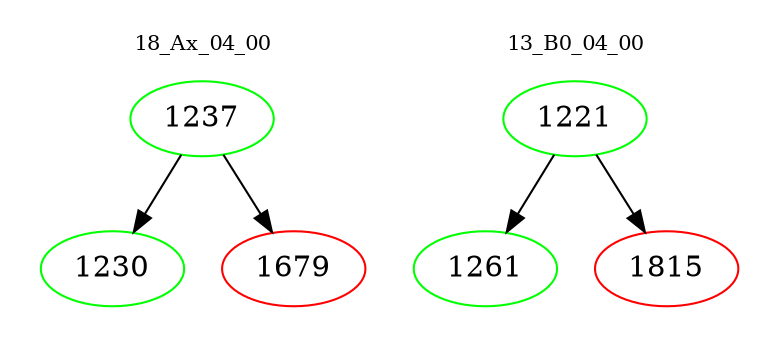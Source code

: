 digraph{
subgraph cluster_0 {
color = white
label = "18_Ax_04_00";
fontsize=10;
T0_1237 [label="1237", color="green"]
T0_1237 -> T0_1230 [color="black"]
T0_1230 [label="1230", color="green"]
T0_1237 -> T0_1679 [color="black"]
T0_1679 [label="1679", color="red"]
}
subgraph cluster_1 {
color = white
label = "13_B0_04_00";
fontsize=10;
T1_1221 [label="1221", color="green"]
T1_1221 -> T1_1261 [color="black"]
T1_1261 [label="1261", color="green"]
T1_1221 -> T1_1815 [color="black"]
T1_1815 [label="1815", color="red"]
}
}
